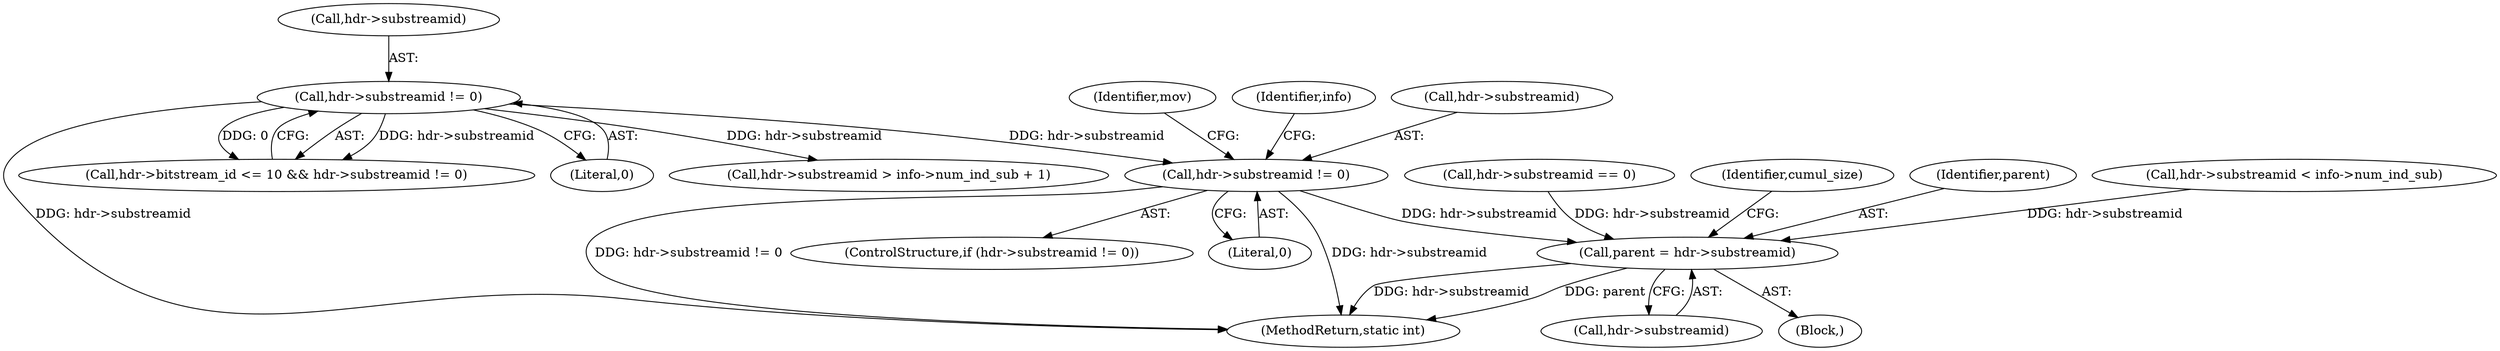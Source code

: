 digraph "0_FFmpeg_ed22dc22216f74c75ee7901f82649e1ff725ba50@pointer" {
"1000296" [label="(Call,hdr->substreamid != 0)"];
"1000209" [label="(Call,hdr->substreamid != 0)"];
"1000392" [label="(Call,parent = hdr->substreamid)"];
"1000394" [label="(Call,hdr->substreamid)"];
"1000210" [label="(Call,hdr->substreamid)"];
"1000228" [label="(Call,hdr->substreamid > info->num_ind_sub + 1)"];
"1000295" [label="(ControlStructure,if (hdr->substreamid != 0))"];
"1000384" [label="(Block,)"];
"1000274" [label="(Call,hdr->substreamid == 0)"];
"1000209" [label="(Call,hdr->substreamid != 0)"];
"1000300" [label="(Literal,0)"];
"1000392" [label="(Call,parent = hdr->substreamid)"];
"1000203" [label="(Call,hdr->bitstream_id <= 10 && hdr->substreamid != 0)"];
"1000399" [label="(Identifier,cumul_size)"];
"1000683" [label="(MethodReturn,static int)"];
"1000213" [label="(Literal,0)"];
"1000304" [label="(Identifier,mov)"];
"1000315" [label="(Identifier,info)"];
"1000297" [label="(Call,hdr->substreamid)"];
"1000296" [label="(Call,hdr->substreamid != 0)"];
"1000393" [label="(Identifier,parent)"];
"1000266" [label="(Call,hdr->substreamid < info->num_ind_sub)"];
"1000296" -> "1000295"  [label="AST: "];
"1000296" -> "1000300"  [label="CFG: "];
"1000297" -> "1000296"  [label="AST: "];
"1000300" -> "1000296"  [label="AST: "];
"1000304" -> "1000296"  [label="CFG: "];
"1000315" -> "1000296"  [label="CFG: "];
"1000296" -> "1000683"  [label="DDG: hdr->substreamid"];
"1000296" -> "1000683"  [label="DDG: hdr->substreamid != 0"];
"1000209" -> "1000296"  [label="DDG: hdr->substreamid"];
"1000296" -> "1000392"  [label="DDG: hdr->substreamid"];
"1000209" -> "1000203"  [label="AST: "];
"1000209" -> "1000213"  [label="CFG: "];
"1000210" -> "1000209"  [label="AST: "];
"1000213" -> "1000209"  [label="AST: "];
"1000203" -> "1000209"  [label="CFG: "];
"1000209" -> "1000683"  [label="DDG: hdr->substreamid"];
"1000209" -> "1000203"  [label="DDG: hdr->substreamid"];
"1000209" -> "1000203"  [label="DDG: 0"];
"1000209" -> "1000228"  [label="DDG: hdr->substreamid"];
"1000392" -> "1000384"  [label="AST: "];
"1000392" -> "1000394"  [label="CFG: "];
"1000393" -> "1000392"  [label="AST: "];
"1000394" -> "1000392"  [label="AST: "];
"1000399" -> "1000392"  [label="CFG: "];
"1000392" -> "1000683"  [label="DDG: hdr->substreamid"];
"1000392" -> "1000683"  [label="DDG: parent"];
"1000274" -> "1000392"  [label="DDG: hdr->substreamid"];
"1000266" -> "1000392"  [label="DDG: hdr->substreamid"];
}
